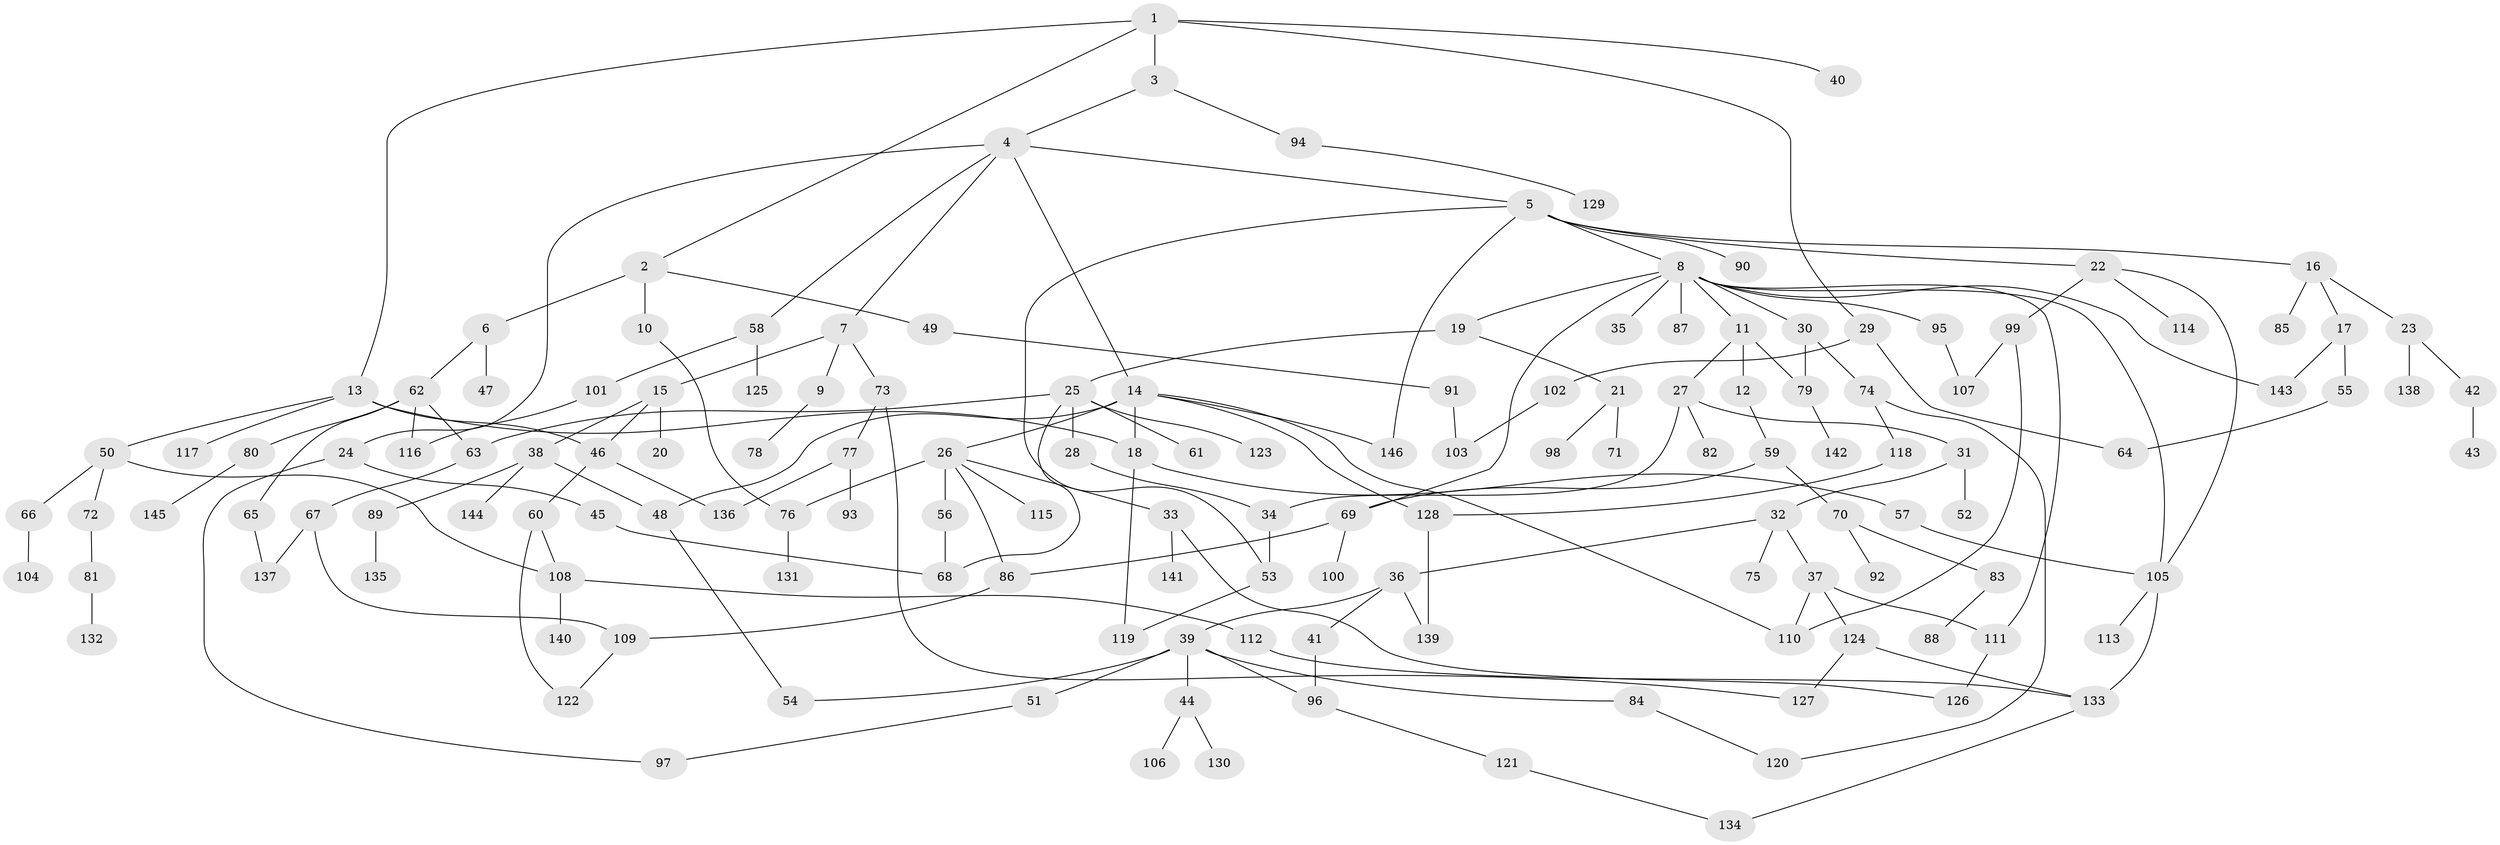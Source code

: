 // coarse degree distribution, {6: 0.049019607843137254, 3: 0.23529411764705882, 7: 0.029411764705882353, 5: 0.029411764705882353, 13: 0.00980392156862745, 2: 0.27450980392156865, 4: 0.09803921568627451, 1: 0.2647058823529412, 8: 0.00980392156862745}
// Generated by graph-tools (version 1.1) at 2025/16/03/04/25 18:16:47]
// undirected, 146 vertices, 185 edges
graph export_dot {
graph [start="1"]
  node [color=gray90,style=filled];
  1;
  2;
  3;
  4;
  5;
  6;
  7;
  8;
  9;
  10;
  11;
  12;
  13;
  14;
  15;
  16;
  17;
  18;
  19;
  20;
  21;
  22;
  23;
  24;
  25;
  26;
  27;
  28;
  29;
  30;
  31;
  32;
  33;
  34;
  35;
  36;
  37;
  38;
  39;
  40;
  41;
  42;
  43;
  44;
  45;
  46;
  47;
  48;
  49;
  50;
  51;
  52;
  53;
  54;
  55;
  56;
  57;
  58;
  59;
  60;
  61;
  62;
  63;
  64;
  65;
  66;
  67;
  68;
  69;
  70;
  71;
  72;
  73;
  74;
  75;
  76;
  77;
  78;
  79;
  80;
  81;
  82;
  83;
  84;
  85;
  86;
  87;
  88;
  89;
  90;
  91;
  92;
  93;
  94;
  95;
  96;
  97;
  98;
  99;
  100;
  101;
  102;
  103;
  104;
  105;
  106;
  107;
  108;
  109;
  110;
  111;
  112;
  113;
  114;
  115;
  116;
  117;
  118;
  119;
  120;
  121;
  122;
  123;
  124;
  125;
  126;
  127;
  128;
  129;
  130;
  131;
  132;
  133;
  134;
  135;
  136;
  137;
  138;
  139;
  140;
  141;
  142;
  143;
  144;
  145;
  146;
  1 -- 2;
  1 -- 3;
  1 -- 13;
  1 -- 29;
  1 -- 40;
  2 -- 6;
  2 -- 10;
  2 -- 49;
  3 -- 4;
  3 -- 94;
  4 -- 5;
  4 -- 7;
  4 -- 14;
  4 -- 24;
  4 -- 58;
  5 -- 8;
  5 -- 16;
  5 -- 22;
  5 -- 53;
  5 -- 90;
  5 -- 146;
  6 -- 47;
  6 -- 62;
  7 -- 9;
  7 -- 15;
  7 -- 73;
  8 -- 11;
  8 -- 19;
  8 -- 30;
  8 -- 35;
  8 -- 69;
  8 -- 87;
  8 -- 95;
  8 -- 105;
  8 -- 143;
  8 -- 111;
  9 -- 78;
  10 -- 76;
  11 -- 12;
  11 -- 27;
  11 -- 79;
  12 -- 59;
  13 -- 50;
  13 -- 117;
  13 -- 18;
  13 -- 46;
  14 -- 18;
  14 -- 26;
  14 -- 48;
  14 -- 110;
  14 -- 128;
  14 -- 146;
  15 -- 20;
  15 -- 38;
  15 -- 46;
  16 -- 17;
  16 -- 23;
  16 -- 85;
  17 -- 55;
  17 -- 143;
  18 -- 57;
  18 -- 119;
  19 -- 21;
  19 -- 25;
  21 -- 71;
  21 -- 98;
  22 -- 99;
  22 -- 114;
  22 -- 105;
  23 -- 42;
  23 -- 138;
  24 -- 45;
  24 -- 97;
  25 -- 28;
  25 -- 61;
  25 -- 68;
  25 -- 123;
  25 -- 63;
  26 -- 33;
  26 -- 56;
  26 -- 76;
  26 -- 86;
  26 -- 115;
  27 -- 31;
  27 -- 82;
  27 -- 34;
  28 -- 34;
  29 -- 102;
  29 -- 64;
  30 -- 74;
  30 -- 79;
  31 -- 32;
  31 -- 52;
  32 -- 36;
  32 -- 37;
  32 -- 75;
  33 -- 126;
  33 -- 141;
  34 -- 53;
  36 -- 39;
  36 -- 41;
  36 -- 139;
  37 -- 111;
  37 -- 124;
  37 -- 110;
  38 -- 89;
  38 -- 144;
  38 -- 48;
  39 -- 44;
  39 -- 51;
  39 -- 54;
  39 -- 84;
  39 -- 96;
  41 -- 96;
  42 -- 43;
  44 -- 106;
  44 -- 130;
  45 -- 68;
  46 -- 60;
  46 -- 136;
  48 -- 54;
  49 -- 91;
  50 -- 66;
  50 -- 72;
  50 -- 108;
  51 -- 97;
  53 -- 119;
  55 -- 64;
  56 -- 68;
  57 -- 105;
  58 -- 101;
  58 -- 125;
  59 -- 70;
  59 -- 69;
  60 -- 108;
  60 -- 122;
  62 -- 63;
  62 -- 65;
  62 -- 80;
  62 -- 116;
  63 -- 67;
  65 -- 137;
  66 -- 104;
  67 -- 109;
  67 -- 137;
  69 -- 100;
  69 -- 86;
  70 -- 83;
  70 -- 92;
  72 -- 81;
  73 -- 77;
  73 -- 127;
  74 -- 118;
  74 -- 120;
  76 -- 131;
  77 -- 93;
  77 -- 136;
  79 -- 142;
  80 -- 145;
  81 -- 132;
  83 -- 88;
  84 -- 120;
  86 -- 109;
  89 -- 135;
  91 -- 103;
  94 -- 129;
  95 -- 107;
  96 -- 121;
  99 -- 107;
  99 -- 110;
  101 -- 116;
  102 -- 103;
  105 -- 113;
  105 -- 133;
  108 -- 112;
  108 -- 140;
  109 -- 122;
  111 -- 126;
  112 -- 133;
  118 -- 128;
  121 -- 134;
  124 -- 133;
  124 -- 127;
  128 -- 139;
  133 -- 134;
}
